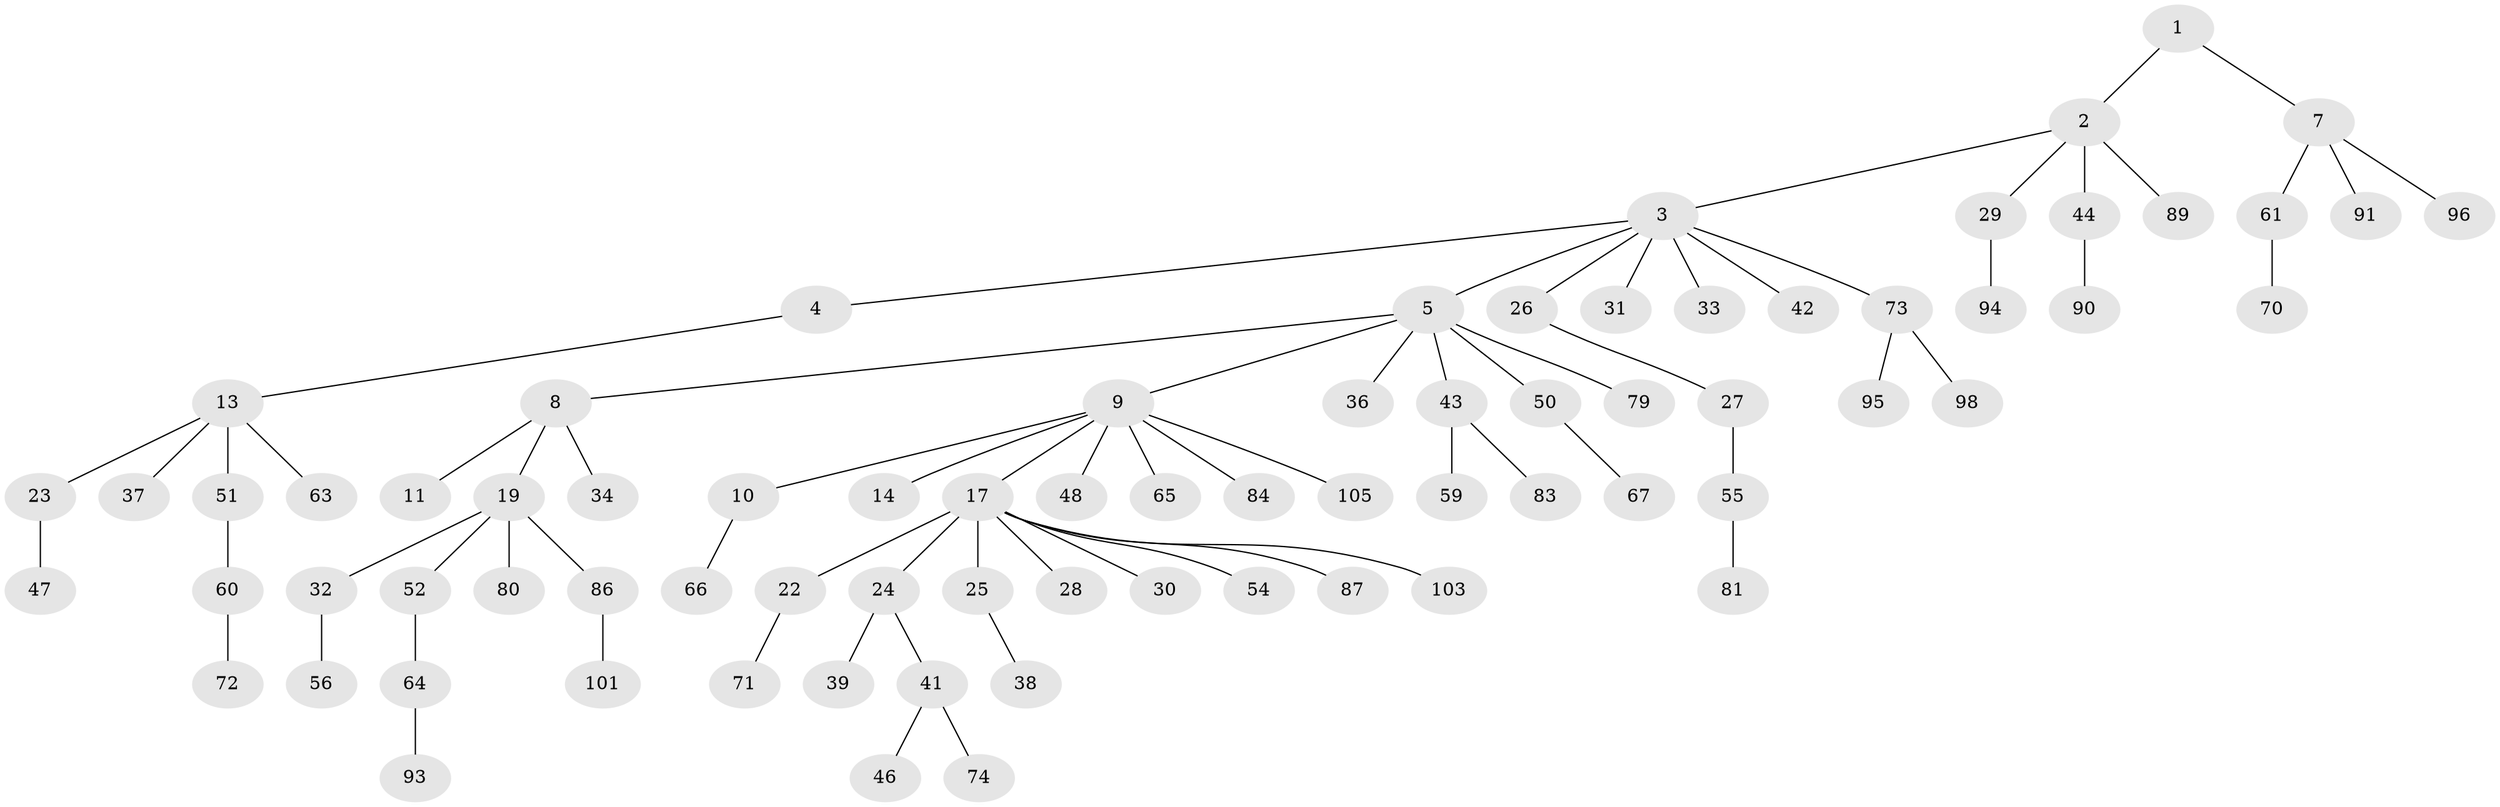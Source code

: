 // Generated by graph-tools (version 1.1) at 2025/52/02/27/25 19:52:12]
// undirected, 75 vertices, 74 edges
graph export_dot {
graph [start="1"]
  node [color=gray90,style=filled];
  1 [super="+6"];
  2 [super="+21"];
  3 [super="+15"];
  4;
  5 [super="+18"];
  7 [super="+88"];
  8 [super="+16"];
  9 [super="+12"];
  10 [super="+69"];
  11;
  13 [super="+35"];
  14;
  17 [super="+20"];
  19 [super="+76"];
  22 [super="+40"];
  23;
  24 [super="+102"];
  25 [super="+45"];
  26;
  27 [super="+49"];
  28 [super="+58"];
  29;
  30 [super="+107"];
  31 [super="+97"];
  32;
  33;
  34;
  36;
  37;
  38;
  39;
  41 [super="+68"];
  42;
  43 [super="+53"];
  44 [super="+77"];
  46;
  47 [super="+100"];
  48;
  50 [super="+57"];
  51 [super="+85"];
  52;
  54 [super="+62"];
  55;
  56;
  59;
  60 [super="+104"];
  61 [super="+106"];
  63 [super="+78"];
  64 [super="+75"];
  65;
  66;
  67;
  70;
  71;
  72;
  73 [super="+82"];
  74;
  79;
  80;
  81;
  83 [super="+108"];
  84 [super="+92"];
  86;
  87;
  89;
  90;
  91 [super="+99"];
  93;
  94;
  95;
  96;
  98;
  101;
  103;
  105;
  1 -- 2;
  1 -- 7;
  2 -- 3;
  2 -- 29;
  2 -- 44;
  2 -- 89;
  3 -- 4;
  3 -- 5;
  3 -- 26;
  3 -- 31;
  3 -- 73;
  3 -- 33;
  3 -- 42;
  4 -- 13;
  5 -- 8;
  5 -- 9;
  5 -- 36;
  5 -- 43;
  5 -- 50;
  5 -- 79;
  7 -- 61;
  7 -- 91;
  7 -- 96;
  8 -- 11;
  8 -- 34;
  8 -- 19;
  9 -- 10;
  9 -- 14;
  9 -- 48;
  9 -- 105;
  9 -- 65;
  9 -- 84;
  9 -- 17;
  10 -- 66;
  13 -- 23;
  13 -- 37;
  13 -- 51;
  13 -- 63;
  17 -- 30;
  17 -- 54;
  17 -- 87;
  17 -- 22;
  17 -- 103;
  17 -- 24;
  17 -- 25;
  17 -- 28;
  19 -- 32;
  19 -- 52;
  19 -- 80;
  19 -- 86;
  22 -- 71;
  23 -- 47;
  24 -- 39;
  24 -- 41;
  25 -- 38;
  26 -- 27;
  27 -- 55;
  29 -- 94;
  32 -- 56;
  41 -- 46;
  41 -- 74;
  43 -- 59;
  43 -- 83;
  44 -- 90;
  50 -- 67;
  51 -- 60;
  52 -- 64;
  55 -- 81;
  60 -- 72;
  61 -- 70;
  64 -- 93;
  73 -- 95;
  73 -- 98;
  86 -- 101;
}
